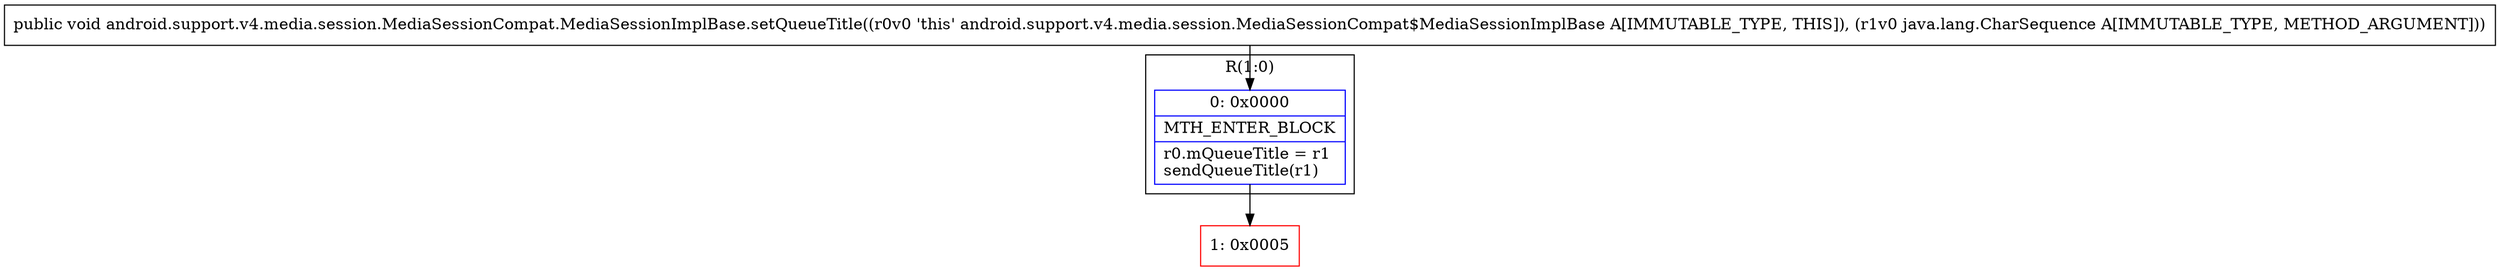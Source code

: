 digraph "CFG forandroid.support.v4.media.session.MediaSessionCompat.MediaSessionImplBase.setQueueTitle(Ljava\/lang\/CharSequence;)V" {
subgraph cluster_Region_556246016 {
label = "R(1:0)";
node [shape=record,color=blue];
Node_0 [shape=record,label="{0\:\ 0x0000|MTH_ENTER_BLOCK\l|r0.mQueueTitle = r1\lsendQueueTitle(r1)\l}"];
}
Node_1 [shape=record,color=red,label="{1\:\ 0x0005}"];
MethodNode[shape=record,label="{public void android.support.v4.media.session.MediaSessionCompat.MediaSessionImplBase.setQueueTitle((r0v0 'this' android.support.v4.media.session.MediaSessionCompat$MediaSessionImplBase A[IMMUTABLE_TYPE, THIS]), (r1v0 java.lang.CharSequence A[IMMUTABLE_TYPE, METHOD_ARGUMENT])) }"];
MethodNode -> Node_0;
Node_0 -> Node_1;
}

